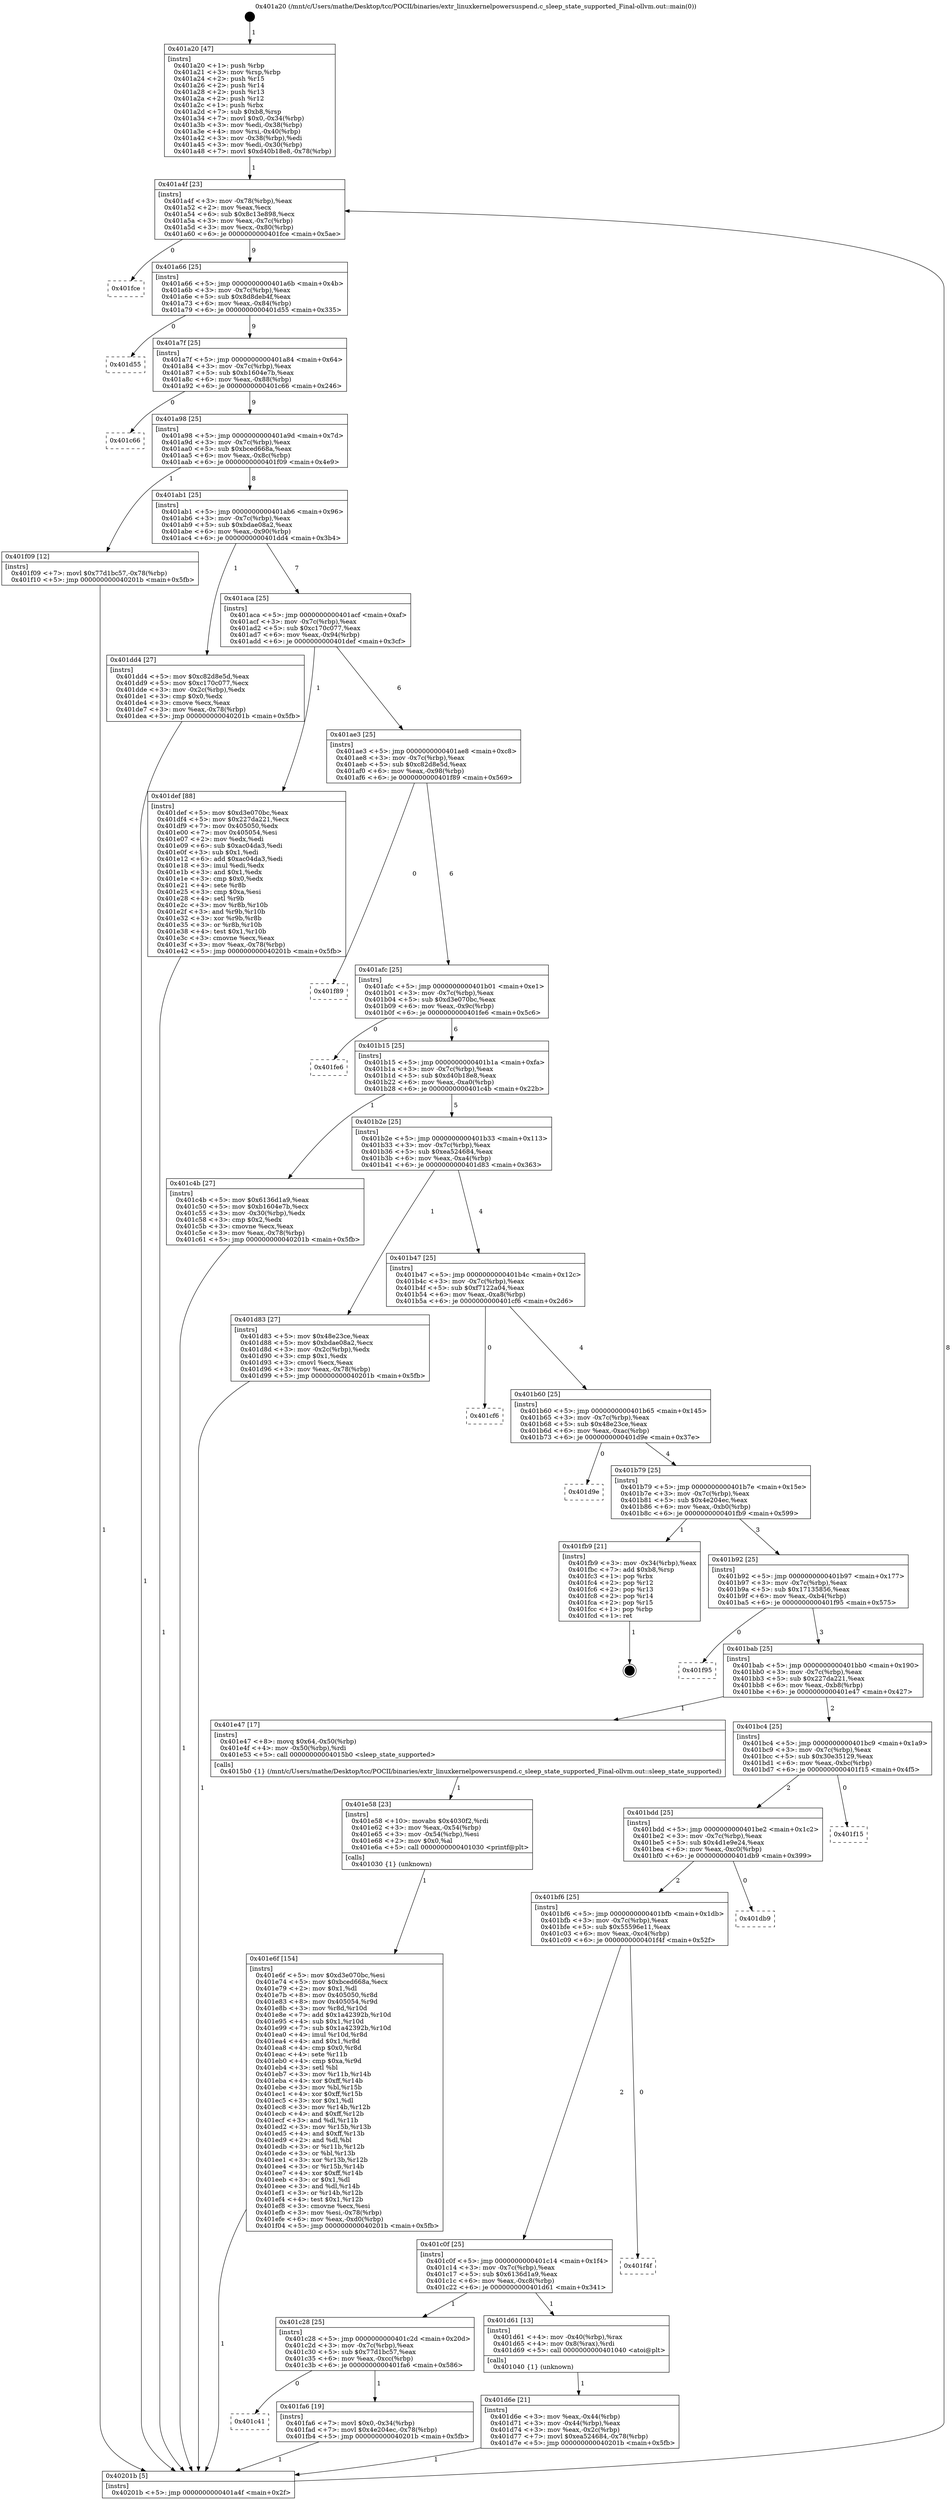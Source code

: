 digraph "0x401a20" {
  label = "0x401a20 (/mnt/c/Users/mathe/Desktop/tcc/POCII/binaries/extr_linuxkernelpowersuspend.c_sleep_state_supported_Final-ollvm.out::main(0))"
  labelloc = "t"
  node[shape=record]

  Entry [label="",width=0.3,height=0.3,shape=circle,fillcolor=black,style=filled]
  "0x401a4f" [label="{
     0x401a4f [23]\l
     | [instrs]\l
     &nbsp;&nbsp;0x401a4f \<+3\>: mov -0x78(%rbp),%eax\l
     &nbsp;&nbsp;0x401a52 \<+2\>: mov %eax,%ecx\l
     &nbsp;&nbsp;0x401a54 \<+6\>: sub $0x8c13e898,%ecx\l
     &nbsp;&nbsp;0x401a5a \<+3\>: mov %eax,-0x7c(%rbp)\l
     &nbsp;&nbsp;0x401a5d \<+3\>: mov %ecx,-0x80(%rbp)\l
     &nbsp;&nbsp;0x401a60 \<+6\>: je 0000000000401fce \<main+0x5ae\>\l
  }"]
  "0x401fce" [label="{
     0x401fce\l
  }", style=dashed]
  "0x401a66" [label="{
     0x401a66 [25]\l
     | [instrs]\l
     &nbsp;&nbsp;0x401a66 \<+5\>: jmp 0000000000401a6b \<main+0x4b\>\l
     &nbsp;&nbsp;0x401a6b \<+3\>: mov -0x7c(%rbp),%eax\l
     &nbsp;&nbsp;0x401a6e \<+5\>: sub $0x8d8deb4f,%eax\l
     &nbsp;&nbsp;0x401a73 \<+6\>: mov %eax,-0x84(%rbp)\l
     &nbsp;&nbsp;0x401a79 \<+6\>: je 0000000000401d55 \<main+0x335\>\l
  }"]
  Exit [label="",width=0.3,height=0.3,shape=circle,fillcolor=black,style=filled,peripheries=2]
  "0x401d55" [label="{
     0x401d55\l
  }", style=dashed]
  "0x401a7f" [label="{
     0x401a7f [25]\l
     | [instrs]\l
     &nbsp;&nbsp;0x401a7f \<+5\>: jmp 0000000000401a84 \<main+0x64\>\l
     &nbsp;&nbsp;0x401a84 \<+3\>: mov -0x7c(%rbp),%eax\l
     &nbsp;&nbsp;0x401a87 \<+5\>: sub $0xb1604e7b,%eax\l
     &nbsp;&nbsp;0x401a8c \<+6\>: mov %eax,-0x88(%rbp)\l
     &nbsp;&nbsp;0x401a92 \<+6\>: je 0000000000401c66 \<main+0x246\>\l
  }"]
  "0x401c41" [label="{
     0x401c41\l
  }", style=dashed]
  "0x401c66" [label="{
     0x401c66\l
  }", style=dashed]
  "0x401a98" [label="{
     0x401a98 [25]\l
     | [instrs]\l
     &nbsp;&nbsp;0x401a98 \<+5\>: jmp 0000000000401a9d \<main+0x7d\>\l
     &nbsp;&nbsp;0x401a9d \<+3\>: mov -0x7c(%rbp),%eax\l
     &nbsp;&nbsp;0x401aa0 \<+5\>: sub $0xbced668a,%eax\l
     &nbsp;&nbsp;0x401aa5 \<+6\>: mov %eax,-0x8c(%rbp)\l
     &nbsp;&nbsp;0x401aab \<+6\>: je 0000000000401f09 \<main+0x4e9\>\l
  }"]
  "0x401fa6" [label="{
     0x401fa6 [19]\l
     | [instrs]\l
     &nbsp;&nbsp;0x401fa6 \<+7\>: movl $0x0,-0x34(%rbp)\l
     &nbsp;&nbsp;0x401fad \<+7\>: movl $0x4e204ec,-0x78(%rbp)\l
     &nbsp;&nbsp;0x401fb4 \<+5\>: jmp 000000000040201b \<main+0x5fb\>\l
  }"]
  "0x401f09" [label="{
     0x401f09 [12]\l
     | [instrs]\l
     &nbsp;&nbsp;0x401f09 \<+7\>: movl $0x77d1bc57,-0x78(%rbp)\l
     &nbsp;&nbsp;0x401f10 \<+5\>: jmp 000000000040201b \<main+0x5fb\>\l
  }"]
  "0x401ab1" [label="{
     0x401ab1 [25]\l
     | [instrs]\l
     &nbsp;&nbsp;0x401ab1 \<+5\>: jmp 0000000000401ab6 \<main+0x96\>\l
     &nbsp;&nbsp;0x401ab6 \<+3\>: mov -0x7c(%rbp),%eax\l
     &nbsp;&nbsp;0x401ab9 \<+5\>: sub $0xbdae08a2,%eax\l
     &nbsp;&nbsp;0x401abe \<+6\>: mov %eax,-0x90(%rbp)\l
     &nbsp;&nbsp;0x401ac4 \<+6\>: je 0000000000401dd4 \<main+0x3b4\>\l
  }"]
  "0x401e6f" [label="{
     0x401e6f [154]\l
     | [instrs]\l
     &nbsp;&nbsp;0x401e6f \<+5\>: mov $0xd3e070bc,%esi\l
     &nbsp;&nbsp;0x401e74 \<+5\>: mov $0xbced668a,%ecx\l
     &nbsp;&nbsp;0x401e79 \<+2\>: mov $0x1,%dl\l
     &nbsp;&nbsp;0x401e7b \<+8\>: mov 0x405050,%r8d\l
     &nbsp;&nbsp;0x401e83 \<+8\>: mov 0x405054,%r9d\l
     &nbsp;&nbsp;0x401e8b \<+3\>: mov %r8d,%r10d\l
     &nbsp;&nbsp;0x401e8e \<+7\>: add $0x1a42392b,%r10d\l
     &nbsp;&nbsp;0x401e95 \<+4\>: sub $0x1,%r10d\l
     &nbsp;&nbsp;0x401e99 \<+7\>: sub $0x1a42392b,%r10d\l
     &nbsp;&nbsp;0x401ea0 \<+4\>: imul %r10d,%r8d\l
     &nbsp;&nbsp;0x401ea4 \<+4\>: and $0x1,%r8d\l
     &nbsp;&nbsp;0x401ea8 \<+4\>: cmp $0x0,%r8d\l
     &nbsp;&nbsp;0x401eac \<+4\>: sete %r11b\l
     &nbsp;&nbsp;0x401eb0 \<+4\>: cmp $0xa,%r9d\l
     &nbsp;&nbsp;0x401eb4 \<+3\>: setl %bl\l
     &nbsp;&nbsp;0x401eb7 \<+3\>: mov %r11b,%r14b\l
     &nbsp;&nbsp;0x401eba \<+4\>: xor $0xff,%r14b\l
     &nbsp;&nbsp;0x401ebe \<+3\>: mov %bl,%r15b\l
     &nbsp;&nbsp;0x401ec1 \<+4\>: xor $0xff,%r15b\l
     &nbsp;&nbsp;0x401ec5 \<+3\>: xor $0x1,%dl\l
     &nbsp;&nbsp;0x401ec8 \<+3\>: mov %r14b,%r12b\l
     &nbsp;&nbsp;0x401ecb \<+4\>: and $0xff,%r12b\l
     &nbsp;&nbsp;0x401ecf \<+3\>: and %dl,%r11b\l
     &nbsp;&nbsp;0x401ed2 \<+3\>: mov %r15b,%r13b\l
     &nbsp;&nbsp;0x401ed5 \<+4\>: and $0xff,%r13b\l
     &nbsp;&nbsp;0x401ed9 \<+2\>: and %dl,%bl\l
     &nbsp;&nbsp;0x401edb \<+3\>: or %r11b,%r12b\l
     &nbsp;&nbsp;0x401ede \<+3\>: or %bl,%r13b\l
     &nbsp;&nbsp;0x401ee1 \<+3\>: xor %r13b,%r12b\l
     &nbsp;&nbsp;0x401ee4 \<+3\>: or %r15b,%r14b\l
     &nbsp;&nbsp;0x401ee7 \<+4\>: xor $0xff,%r14b\l
     &nbsp;&nbsp;0x401eeb \<+3\>: or $0x1,%dl\l
     &nbsp;&nbsp;0x401eee \<+3\>: and %dl,%r14b\l
     &nbsp;&nbsp;0x401ef1 \<+3\>: or %r14b,%r12b\l
     &nbsp;&nbsp;0x401ef4 \<+4\>: test $0x1,%r12b\l
     &nbsp;&nbsp;0x401ef8 \<+3\>: cmovne %ecx,%esi\l
     &nbsp;&nbsp;0x401efb \<+3\>: mov %esi,-0x78(%rbp)\l
     &nbsp;&nbsp;0x401efe \<+6\>: mov %eax,-0xd0(%rbp)\l
     &nbsp;&nbsp;0x401f04 \<+5\>: jmp 000000000040201b \<main+0x5fb\>\l
  }"]
  "0x401dd4" [label="{
     0x401dd4 [27]\l
     | [instrs]\l
     &nbsp;&nbsp;0x401dd4 \<+5\>: mov $0xc82d8e5d,%eax\l
     &nbsp;&nbsp;0x401dd9 \<+5\>: mov $0xc170c077,%ecx\l
     &nbsp;&nbsp;0x401dde \<+3\>: mov -0x2c(%rbp),%edx\l
     &nbsp;&nbsp;0x401de1 \<+3\>: cmp $0x0,%edx\l
     &nbsp;&nbsp;0x401de4 \<+3\>: cmove %ecx,%eax\l
     &nbsp;&nbsp;0x401de7 \<+3\>: mov %eax,-0x78(%rbp)\l
     &nbsp;&nbsp;0x401dea \<+5\>: jmp 000000000040201b \<main+0x5fb\>\l
  }"]
  "0x401aca" [label="{
     0x401aca [25]\l
     | [instrs]\l
     &nbsp;&nbsp;0x401aca \<+5\>: jmp 0000000000401acf \<main+0xaf\>\l
     &nbsp;&nbsp;0x401acf \<+3\>: mov -0x7c(%rbp),%eax\l
     &nbsp;&nbsp;0x401ad2 \<+5\>: sub $0xc170c077,%eax\l
     &nbsp;&nbsp;0x401ad7 \<+6\>: mov %eax,-0x94(%rbp)\l
     &nbsp;&nbsp;0x401add \<+6\>: je 0000000000401def \<main+0x3cf\>\l
  }"]
  "0x401e58" [label="{
     0x401e58 [23]\l
     | [instrs]\l
     &nbsp;&nbsp;0x401e58 \<+10\>: movabs $0x4030f2,%rdi\l
     &nbsp;&nbsp;0x401e62 \<+3\>: mov %eax,-0x54(%rbp)\l
     &nbsp;&nbsp;0x401e65 \<+3\>: mov -0x54(%rbp),%esi\l
     &nbsp;&nbsp;0x401e68 \<+2\>: mov $0x0,%al\l
     &nbsp;&nbsp;0x401e6a \<+5\>: call 0000000000401030 \<printf@plt\>\l
     | [calls]\l
     &nbsp;&nbsp;0x401030 \{1\} (unknown)\l
  }"]
  "0x401def" [label="{
     0x401def [88]\l
     | [instrs]\l
     &nbsp;&nbsp;0x401def \<+5\>: mov $0xd3e070bc,%eax\l
     &nbsp;&nbsp;0x401df4 \<+5\>: mov $0x227da221,%ecx\l
     &nbsp;&nbsp;0x401df9 \<+7\>: mov 0x405050,%edx\l
     &nbsp;&nbsp;0x401e00 \<+7\>: mov 0x405054,%esi\l
     &nbsp;&nbsp;0x401e07 \<+2\>: mov %edx,%edi\l
     &nbsp;&nbsp;0x401e09 \<+6\>: sub $0xac04da3,%edi\l
     &nbsp;&nbsp;0x401e0f \<+3\>: sub $0x1,%edi\l
     &nbsp;&nbsp;0x401e12 \<+6\>: add $0xac04da3,%edi\l
     &nbsp;&nbsp;0x401e18 \<+3\>: imul %edi,%edx\l
     &nbsp;&nbsp;0x401e1b \<+3\>: and $0x1,%edx\l
     &nbsp;&nbsp;0x401e1e \<+3\>: cmp $0x0,%edx\l
     &nbsp;&nbsp;0x401e21 \<+4\>: sete %r8b\l
     &nbsp;&nbsp;0x401e25 \<+3\>: cmp $0xa,%esi\l
     &nbsp;&nbsp;0x401e28 \<+4\>: setl %r9b\l
     &nbsp;&nbsp;0x401e2c \<+3\>: mov %r8b,%r10b\l
     &nbsp;&nbsp;0x401e2f \<+3\>: and %r9b,%r10b\l
     &nbsp;&nbsp;0x401e32 \<+3\>: xor %r9b,%r8b\l
     &nbsp;&nbsp;0x401e35 \<+3\>: or %r8b,%r10b\l
     &nbsp;&nbsp;0x401e38 \<+4\>: test $0x1,%r10b\l
     &nbsp;&nbsp;0x401e3c \<+3\>: cmovne %ecx,%eax\l
     &nbsp;&nbsp;0x401e3f \<+3\>: mov %eax,-0x78(%rbp)\l
     &nbsp;&nbsp;0x401e42 \<+5\>: jmp 000000000040201b \<main+0x5fb\>\l
  }"]
  "0x401ae3" [label="{
     0x401ae3 [25]\l
     | [instrs]\l
     &nbsp;&nbsp;0x401ae3 \<+5\>: jmp 0000000000401ae8 \<main+0xc8\>\l
     &nbsp;&nbsp;0x401ae8 \<+3\>: mov -0x7c(%rbp),%eax\l
     &nbsp;&nbsp;0x401aeb \<+5\>: sub $0xc82d8e5d,%eax\l
     &nbsp;&nbsp;0x401af0 \<+6\>: mov %eax,-0x98(%rbp)\l
     &nbsp;&nbsp;0x401af6 \<+6\>: je 0000000000401f89 \<main+0x569\>\l
  }"]
  "0x401d6e" [label="{
     0x401d6e [21]\l
     | [instrs]\l
     &nbsp;&nbsp;0x401d6e \<+3\>: mov %eax,-0x44(%rbp)\l
     &nbsp;&nbsp;0x401d71 \<+3\>: mov -0x44(%rbp),%eax\l
     &nbsp;&nbsp;0x401d74 \<+3\>: mov %eax,-0x2c(%rbp)\l
     &nbsp;&nbsp;0x401d77 \<+7\>: movl $0xea524684,-0x78(%rbp)\l
     &nbsp;&nbsp;0x401d7e \<+5\>: jmp 000000000040201b \<main+0x5fb\>\l
  }"]
  "0x401f89" [label="{
     0x401f89\l
  }", style=dashed]
  "0x401afc" [label="{
     0x401afc [25]\l
     | [instrs]\l
     &nbsp;&nbsp;0x401afc \<+5\>: jmp 0000000000401b01 \<main+0xe1\>\l
     &nbsp;&nbsp;0x401b01 \<+3\>: mov -0x7c(%rbp),%eax\l
     &nbsp;&nbsp;0x401b04 \<+5\>: sub $0xd3e070bc,%eax\l
     &nbsp;&nbsp;0x401b09 \<+6\>: mov %eax,-0x9c(%rbp)\l
     &nbsp;&nbsp;0x401b0f \<+6\>: je 0000000000401fe6 \<main+0x5c6\>\l
  }"]
  "0x401c28" [label="{
     0x401c28 [25]\l
     | [instrs]\l
     &nbsp;&nbsp;0x401c28 \<+5\>: jmp 0000000000401c2d \<main+0x20d\>\l
     &nbsp;&nbsp;0x401c2d \<+3\>: mov -0x7c(%rbp),%eax\l
     &nbsp;&nbsp;0x401c30 \<+5\>: sub $0x77d1bc57,%eax\l
     &nbsp;&nbsp;0x401c35 \<+6\>: mov %eax,-0xcc(%rbp)\l
     &nbsp;&nbsp;0x401c3b \<+6\>: je 0000000000401fa6 \<main+0x586\>\l
  }"]
  "0x401fe6" [label="{
     0x401fe6\l
  }", style=dashed]
  "0x401b15" [label="{
     0x401b15 [25]\l
     | [instrs]\l
     &nbsp;&nbsp;0x401b15 \<+5\>: jmp 0000000000401b1a \<main+0xfa\>\l
     &nbsp;&nbsp;0x401b1a \<+3\>: mov -0x7c(%rbp),%eax\l
     &nbsp;&nbsp;0x401b1d \<+5\>: sub $0xd40b18e8,%eax\l
     &nbsp;&nbsp;0x401b22 \<+6\>: mov %eax,-0xa0(%rbp)\l
     &nbsp;&nbsp;0x401b28 \<+6\>: je 0000000000401c4b \<main+0x22b\>\l
  }"]
  "0x401d61" [label="{
     0x401d61 [13]\l
     | [instrs]\l
     &nbsp;&nbsp;0x401d61 \<+4\>: mov -0x40(%rbp),%rax\l
     &nbsp;&nbsp;0x401d65 \<+4\>: mov 0x8(%rax),%rdi\l
     &nbsp;&nbsp;0x401d69 \<+5\>: call 0000000000401040 \<atoi@plt\>\l
     | [calls]\l
     &nbsp;&nbsp;0x401040 \{1\} (unknown)\l
  }"]
  "0x401c4b" [label="{
     0x401c4b [27]\l
     | [instrs]\l
     &nbsp;&nbsp;0x401c4b \<+5\>: mov $0x6136d1a9,%eax\l
     &nbsp;&nbsp;0x401c50 \<+5\>: mov $0xb1604e7b,%ecx\l
     &nbsp;&nbsp;0x401c55 \<+3\>: mov -0x30(%rbp),%edx\l
     &nbsp;&nbsp;0x401c58 \<+3\>: cmp $0x2,%edx\l
     &nbsp;&nbsp;0x401c5b \<+3\>: cmovne %ecx,%eax\l
     &nbsp;&nbsp;0x401c5e \<+3\>: mov %eax,-0x78(%rbp)\l
     &nbsp;&nbsp;0x401c61 \<+5\>: jmp 000000000040201b \<main+0x5fb\>\l
  }"]
  "0x401b2e" [label="{
     0x401b2e [25]\l
     | [instrs]\l
     &nbsp;&nbsp;0x401b2e \<+5\>: jmp 0000000000401b33 \<main+0x113\>\l
     &nbsp;&nbsp;0x401b33 \<+3\>: mov -0x7c(%rbp),%eax\l
     &nbsp;&nbsp;0x401b36 \<+5\>: sub $0xea524684,%eax\l
     &nbsp;&nbsp;0x401b3b \<+6\>: mov %eax,-0xa4(%rbp)\l
     &nbsp;&nbsp;0x401b41 \<+6\>: je 0000000000401d83 \<main+0x363\>\l
  }"]
  "0x40201b" [label="{
     0x40201b [5]\l
     | [instrs]\l
     &nbsp;&nbsp;0x40201b \<+5\>: jmp 0000000000401a4f \<main+0x2f\>\l
  }"]
  "0x401a20" [label="{
     0x401a20 [47]\l
     | [instrs]\l
     &nbsp;&nbsp;0x401a20 \<+1\>: push %rbp\l
     &nbsp;&nbsp;0x401a21 \<+3\>: mov %rsp,%rbp\l
     &nbsp;&nbsp;0x401a24 \<+2\>: push %r15\l
     &nbsp;&nbsp;0x401a26 \<+2\>: push %r14\l
     &nbsp;&nbsp;0x401a28 \<+2\>: push %r13\l
     &nbsp;&nbsp;0x401a2a \<+2\>: push %r12\l
     &nbsp;&nbsp;0x401a2c \<+1\>: push %rbx\l
     &nbsp;&nbsp;0x401a2d \<+7\>: sub $0xb8,%rsp\l
     &nbsp;&nbsp;0x401a34 \<+7\>: movl $0x0,-0x34(%rbp)\l
     &nbsp;&nbsp;0x401a3b \<+3\>: mov %edi,-0x38(%rbp)\l
     &nbsp;&nbsp;0x401a3e \<+4\>: mov %rsi,-0x40(%rbp)\l
     &nbsp;&nbsp;0x401a42 \<+3\>: mov -0x38(%rbp),%edi\l
     &nbsp;&nbsp;0x401a45 \<+3\>: mov %edi,-0x30(%rbp)\l
     &nbsp;&nbsp;0x401a48 \<+7\>: movl $0xd40b18e8,-0x78(%rbp)\l
  }"]
  "0x401c0f" [label="{
     0x401c0f [25]\l
     | [instrs]\l
     &nbsp;&nbsp;0x401c0f \<+5\>: jmp 0000000000401c14 \<main+0x1f4\>\l
     &nbsp;&nbsp;0x401c14 \<+3\>: mov -0x7c(%rbp),%eax\l
     &nbsp;&nbsp;0x401c17 \<+5\>: sub $0x6136d1a9,%eax\l
     &nbsp;&nbsp;0x401c1c \<+6\>: mov %eax,-0xc8(%rbp)\l
     &nbsp;&nbsp;0x401c22 \<+6\>: je 0000000000401d61 \<main+0x341\>\l
  }"]
  "0x401d83" [label="{
     0x401d83 [27]\l
     | [instrs]\l
     &nbsp;&nbsp;0x401d83 \<+5\>: mov $0x48e23ce,%eax\l
     &nbsp;&nbsp;0x401d88 \<+5\>: mov $0xbdae08a2,%ecx\l
     &nbsp;&nbsp;0x401d8d \<+3\>: mov -0x2c(%rbp),%edx\l
     &nbsp;&nbsp;0x401d90 \<+3\>: cmp $0x1,%edx\l
     &nbsp;&nbsp;0x401d93 \<+3\>: cmovl %ecx,%eax\l
     &nbsp;&nbsp;0x401d96 \<+3\>: mov %eax,-0x78(%rbp)\l
     &nbsp;&nbsp;0x401d99 \<+5\>: jmp 000000000040201b \<main+0x5fb\>\l
  }"]
  "0x401b47" [label="{
     0x401b47 [25]\l
     | [instrs]\l
     &nbsp;&nbsp;0x401b47 \<+5\>: jmp 0000000000401b4c \<main+0x12c\>\l
     &nbsp;&nbsp;0x401b4c \<+3\>: mov -0x7c(%rbp),%eax\l
     &nbsp;&nbsp;0x401b4f \<+5\>: sub $0xf7122a04,%eax\l
     &nbsp;&nbsp;0x401b54 \<+6\>: mov %eax,-0xa8(%rbp)\l
     &nbsp;&nbsp;0x401b5a \<+6\>: je 0000000000401cf6 \<main+0x2d6\>\l
  }"]
  "0x401f4f" [label="{
     0x401f4f\l
  }", style=dashed]
  "0x401cf6" [label="{
     0x401cf6\l
  }", style=dashed]
  "0x401b60" [label="{
     0x401b60 [25]\l
     | [instrs]\l
     &nbsp;&nbsp;0x401b60 \<+5\>: jmp 0000000000401b65 \<main+0x145\>\l
     &nbsp;&nbsp;0x401b65 \<+3\>: mov -0x7c(%rbp),%eax\l
     &nbsp;&nbsp;0x401b68 \<+5\>: sub $0x48e23ce,%eax\l
     &nbsp;&nbsp;0x401b6d \<+6\>: mov %eax,-0xac(%rbp)\l
     &nbsp;&nbsp;0x401b73 \<+6\>: je 0000000000401d9e \<main+0x37e\>\l
  }"]
  "0x401bf6" [label="{
     0x401bf6 [25]\l
     | [instrs]\l
     &nbsp;&nbsp;0x401bf6 \<+5\>: jmp 0000000000401bfb \<main+0x1db\>\l
     &nbsp;&nbsp;0x401bfb \<+3\>: mov -0x7c(%rbp),%eax\l
     &nbsp;&nbsp;0x401bfe \<+5\>: sub $0x55596e11,%eax\l
     &nbsp;&nbsp;0x401c03 \<+6\>: mov %eax,-0xc4(%rbp)\l
     &nbsp;&nbsp;0x401c09 \<+6\>: je 0000000000401f4f \<main+0x52f\>\l
  }"]
  "0x401d9e" [label="{
     0x401d9e\l
  }", style=dashed]
  "0x401b79" [label="{
     0x401b79 [25]\l
     | [instrs]\l
     &nbsp;&nbsp;0x401b79 \<+5\>: jmp 0000000000401b7e \<main+0x15e\>\l
     &nbsp;&nbsp;0x401b7e \<+3\>: mov -0x7c(%rbp),%eax\l
     &nbsp;&nbsp;0x401b81 \<+5\>: sub $0x4e204ec,%eax\l
     &nbsp;&nbsp;0x401b86 \<+6\>: mov %eax,-0xb0(%rbp)\l
     &nbsp;&nbsp;0x401b8c \<+6\>: je 0000000000401fb9 \<main+0x599\>\l
  }"]
  "0x401db9" [label="{
     0x401db9\l
  }", style=dashed]
  "0x401fb9" [label="{
     0x401fb9 [21]\l
     | [instrs]\l
     &nbsp;&nbsp;0x401fb9 \<+3\>: mov -0x34(%rbp),%eax\l
     &nbsp;&nbsp;0x401fbc \<+7\>: add $0xb8,%rsp\l
     &nbsp;&nbsp;0x401fc3 \<+1\>: pop %rbx\l
     &nbsp;&nbsp;0x401fc4 \<+2\>: pop %r12\l
     &nbsp;&nbsp;0x401fc6 \<+2\>: pop %r13\l
     &nbsp;&nbsp;0x401fc8 \<+2\>: pop %r14\l
     &nbsp;&nbsp;0x401fca \<+2\>: pop %r15\l
     &nbsp;&nbsp;0x401fcc \<+1\>: pop %rbp\l
     &nbsp;&nbsp;0x401fcd \<+1\>: ret\l
  }"]
  "0x401b92" [label="{
     0x401b92 [25]\l
     | [instrs]\l
     &nbsp;&nbsp;0x401b92 \<+5\>: jmp 0000000000401b97 \<main+0x177\>\l
     &nbsp;&nbsp;0x401b97 \<+3\>: mov -0x7c(%rbp),%eax\l
     &nbsp;&nbsp;0x401b9a \<+5\>: sub $0x17135856,%eax\l
     &nbsp;&nbsp;0x401b9f \<+6\>: mov %eax,-0xb4(%rbp)\l
     &nbsp;&nbsp;0x401ba5 \<+6\>: je 0000000000401f95 \<main+0x575\>\l
  }"]
  "0x401bdd" [label="{
     0x401bdd [25]\l
     | [instrs]\l
     &nbsp;&nbsp;0x401bdd \<+5\>: jmp 0000000000401be2 \<main+0x1c2\>\l
     &nbsp;&nbsp;0x401be2 \<+3\>: mov -0x7c(%rbp),%eax\l
     &nbsp;&nbsp;0x401be5 \<+5\>: sub $0x4d1e9e24,%eax\l
     &nbsp;&nbsp;0x401bea \<+6\>: mov %eax,-0xc0(%rbp)\l
     &nbsp;&nbsp;0x401bf0 \<+6\>: je 0000000000401db9 \<main+0x399\>\l
  }"]
  "0x401f95" [label="{
     0x401f95\l
  }", style=dashed]
  "0x401bab" [label="{
     0x401bab [25]\l
     | [instrs]\l
     &nbsp;&nbsp;0x401bab \<+5\>: jmp 0000000000401bb0 \<main+0x190\>\l
     &nbsp;&nbsp;0x401bb0 \<+3\>: mov -0x7c(%rbp),%eax\l
     &nbsp;&nbsp;0x401bb3 \<+5\>: sub $0x227da221,%eax\l
     &nbsp;&nbsp;0x401bb8 \<+6\>: mov %eax,-0xb8(%rbp)\l
     &nbsp;&nbsp;0x401bbe \<+6\>: je 0000000000401e47 \<main+0x427\>\l
  }"]
  "0x401f15" [label="{
     0x401f15\l
  }", style=dashed]
  "0x401e47" [label="{
     0x401e47 [17]\l
     | [instrs]\l
     &nbsp;&nbsp;0x401e47 \<+8\>: movq $0x64,-0x50(%rbp)\l
     &nbsp;&nbsp;0x401e4f \<+4\>: mov -0x50(%rbp),%rdi\l
     &nbsp;&nbsp;0x401e53 \<+5\>: call 00000000004015b0 \<sleep_state_supported\>\l
     | [calls]\l
     &nbsp;&nbsp;0x4015b0 \{1\} (/mnt/c/Users/mathe/Desktop/tcc/POCII/binaries/extr_linuxkernelpowersuspend.c_sleep_state_supported_Final-ollvm.out::sleep_state_supported)\l
  }"]
  "0x401bc4" [label="{
     0x401bc4 [25]\l
     | [instrs]\l
     &nbsp;&nbsp;0x401bc4 \<+5\>: jmp 0000000000401bc9 \<main+0x1a9\>\l
     &nbsp;&nbsp;0x401bc9 \<+3\>: mov -0x7c(%rbp),%eax\l
     &nbsp;&nbsp;0x401bcc \<+5\>: sub $0x30e35129,%eax\l
     &nbsp;&nbsp;0x401bd1 \<+6\>: mov %eax,-0xbc(%rbp)\l
     &nbsp;&nbsp;0x401bd7 \<+6\>: je 0000000000401f15 \<main+0x4f5\>\l
  }"]
  Entry -> "0x401a20" [label=" 1"]
  "0x401a4f" -> "0x401fce" [label=" 0"]
  "0x401a4f" -> "0x401a66" [label=" 9"]
  "0x401fb9" -> Exit [label=" 1"]
  "0x401a66" -> "0x401d55" [label=" 0"]
  "0x401a66" -> "0x401a7f" [label=" 9"]
  "0x401fa6" -> "0x40201b" [label=" 1"]
  "0x401a7f" -> "0x401c66" [label=" 0"]
  "0x401a7f" -> "0x401a98" [label=" 9"]
  "0x401c28" -> "0x401c41" [label=" 0"]
  "0x401a98" -> "0x401f09" [label=" 1"]
  "0x401a98" -> "0x401ab1" [label=" 8"]
  "0x401c28" -> "0x401fa6" [label=" 1"]
  "0x401ab1" -> "0x401dd4" [label=" 1"]
  "0x401ab1" -> "0x401aca" [label=" 7"]
  "0x401f09" -> "0x40201b" [label=" 1"]
  "0x401aca" -> "0x401def" [label=" 1"]
  "0x401aca" -> "0x401ae3" [label=" 6"]
  "0x401e6f" -> "0x40201b" [label=" 1"]
  "0x401ae3" -> "0x401f89" [label=" 0"]
  "0x401ae3" -> "0x401afc" [label=" 6"]
  "0x401e58" -> "0x401e6f" [label=" 1"]
  "0x401afc" -> "0x401fe6" [label=" 0"]
  "0x401afc" -> "0x401b15" [label=" 6"]
  "0x401e47" -> "0x401e58" [label=" 1"]
  "0x401b15" -> "0x401c4b" [label=" 1"]
  "0x401b15" -> "0x401b2e" [label=" 5"]
  "0x401c4b" -> "0x40201b" [label=" 1"]
  "0x401a20" -> "0x401a4f" [label=" 1"]
  "0x40201b" -> "0x401a4f" [label=" 8"]
  "0x401def" -> "0x40201b" [label=" 1"]
  "0x401b2e" -> "0x401d83" [label=" 1"]
  "0x401b2e" -> "0x401b47" [label=" 4"]
  "0x401d83" -> "0x40201b" [label=" 1"]
  "0x401b47" -> "0x401cf6" [label=" 0"]
  "0x401b47" -> "0x401b60" [label=" 4"]
  "0x401d6e" -> "0x40201b" [label=" 1"]
  "0x401b60" -> "0x401d9e" [label=" 0"]
  "0x401b60" -> "0x401b79" [label=" 4"]
  "0x401c0f" -> "0x401c28" [label=" 1"]
  "0x401b79" -> "0x401fb9" [label=" 1"]
  "0x401b79" -> "0x401b92" [label=" 3"]
  "0x401c0f" -> "0x401d61" [label=" 1"]
  "0x401b92" -> "0x401f95" [label=" 0"]
  "0x401b92" -> "0x401bab" [label=" 3"]
  "0x401bf6" -> "0x401c0f" [label=" 2"]
  "0x401bab" -> "0x401e47" [label=" 1"]
  "0x401bab" -> "0x401bc4" [label=" 2"]
  "0x401bf6" -> "0x401f4f" [label=" 0"]
  "0x401bc4" -> "0x401f15" [label=" 0"]
  "0x401bc4" -> "0x401bdd" [label=" 2"]
  "0x401dd4" -> "0x40201b" [label=" 1"]
  "0x401bdd" -> "0x401db9" [label=" 0"]
  "0x401bdd" -> "0x401bf6" [label=" 2"]
  "0x401d61" -> "0x401d6e" [label=" 1"]
}
